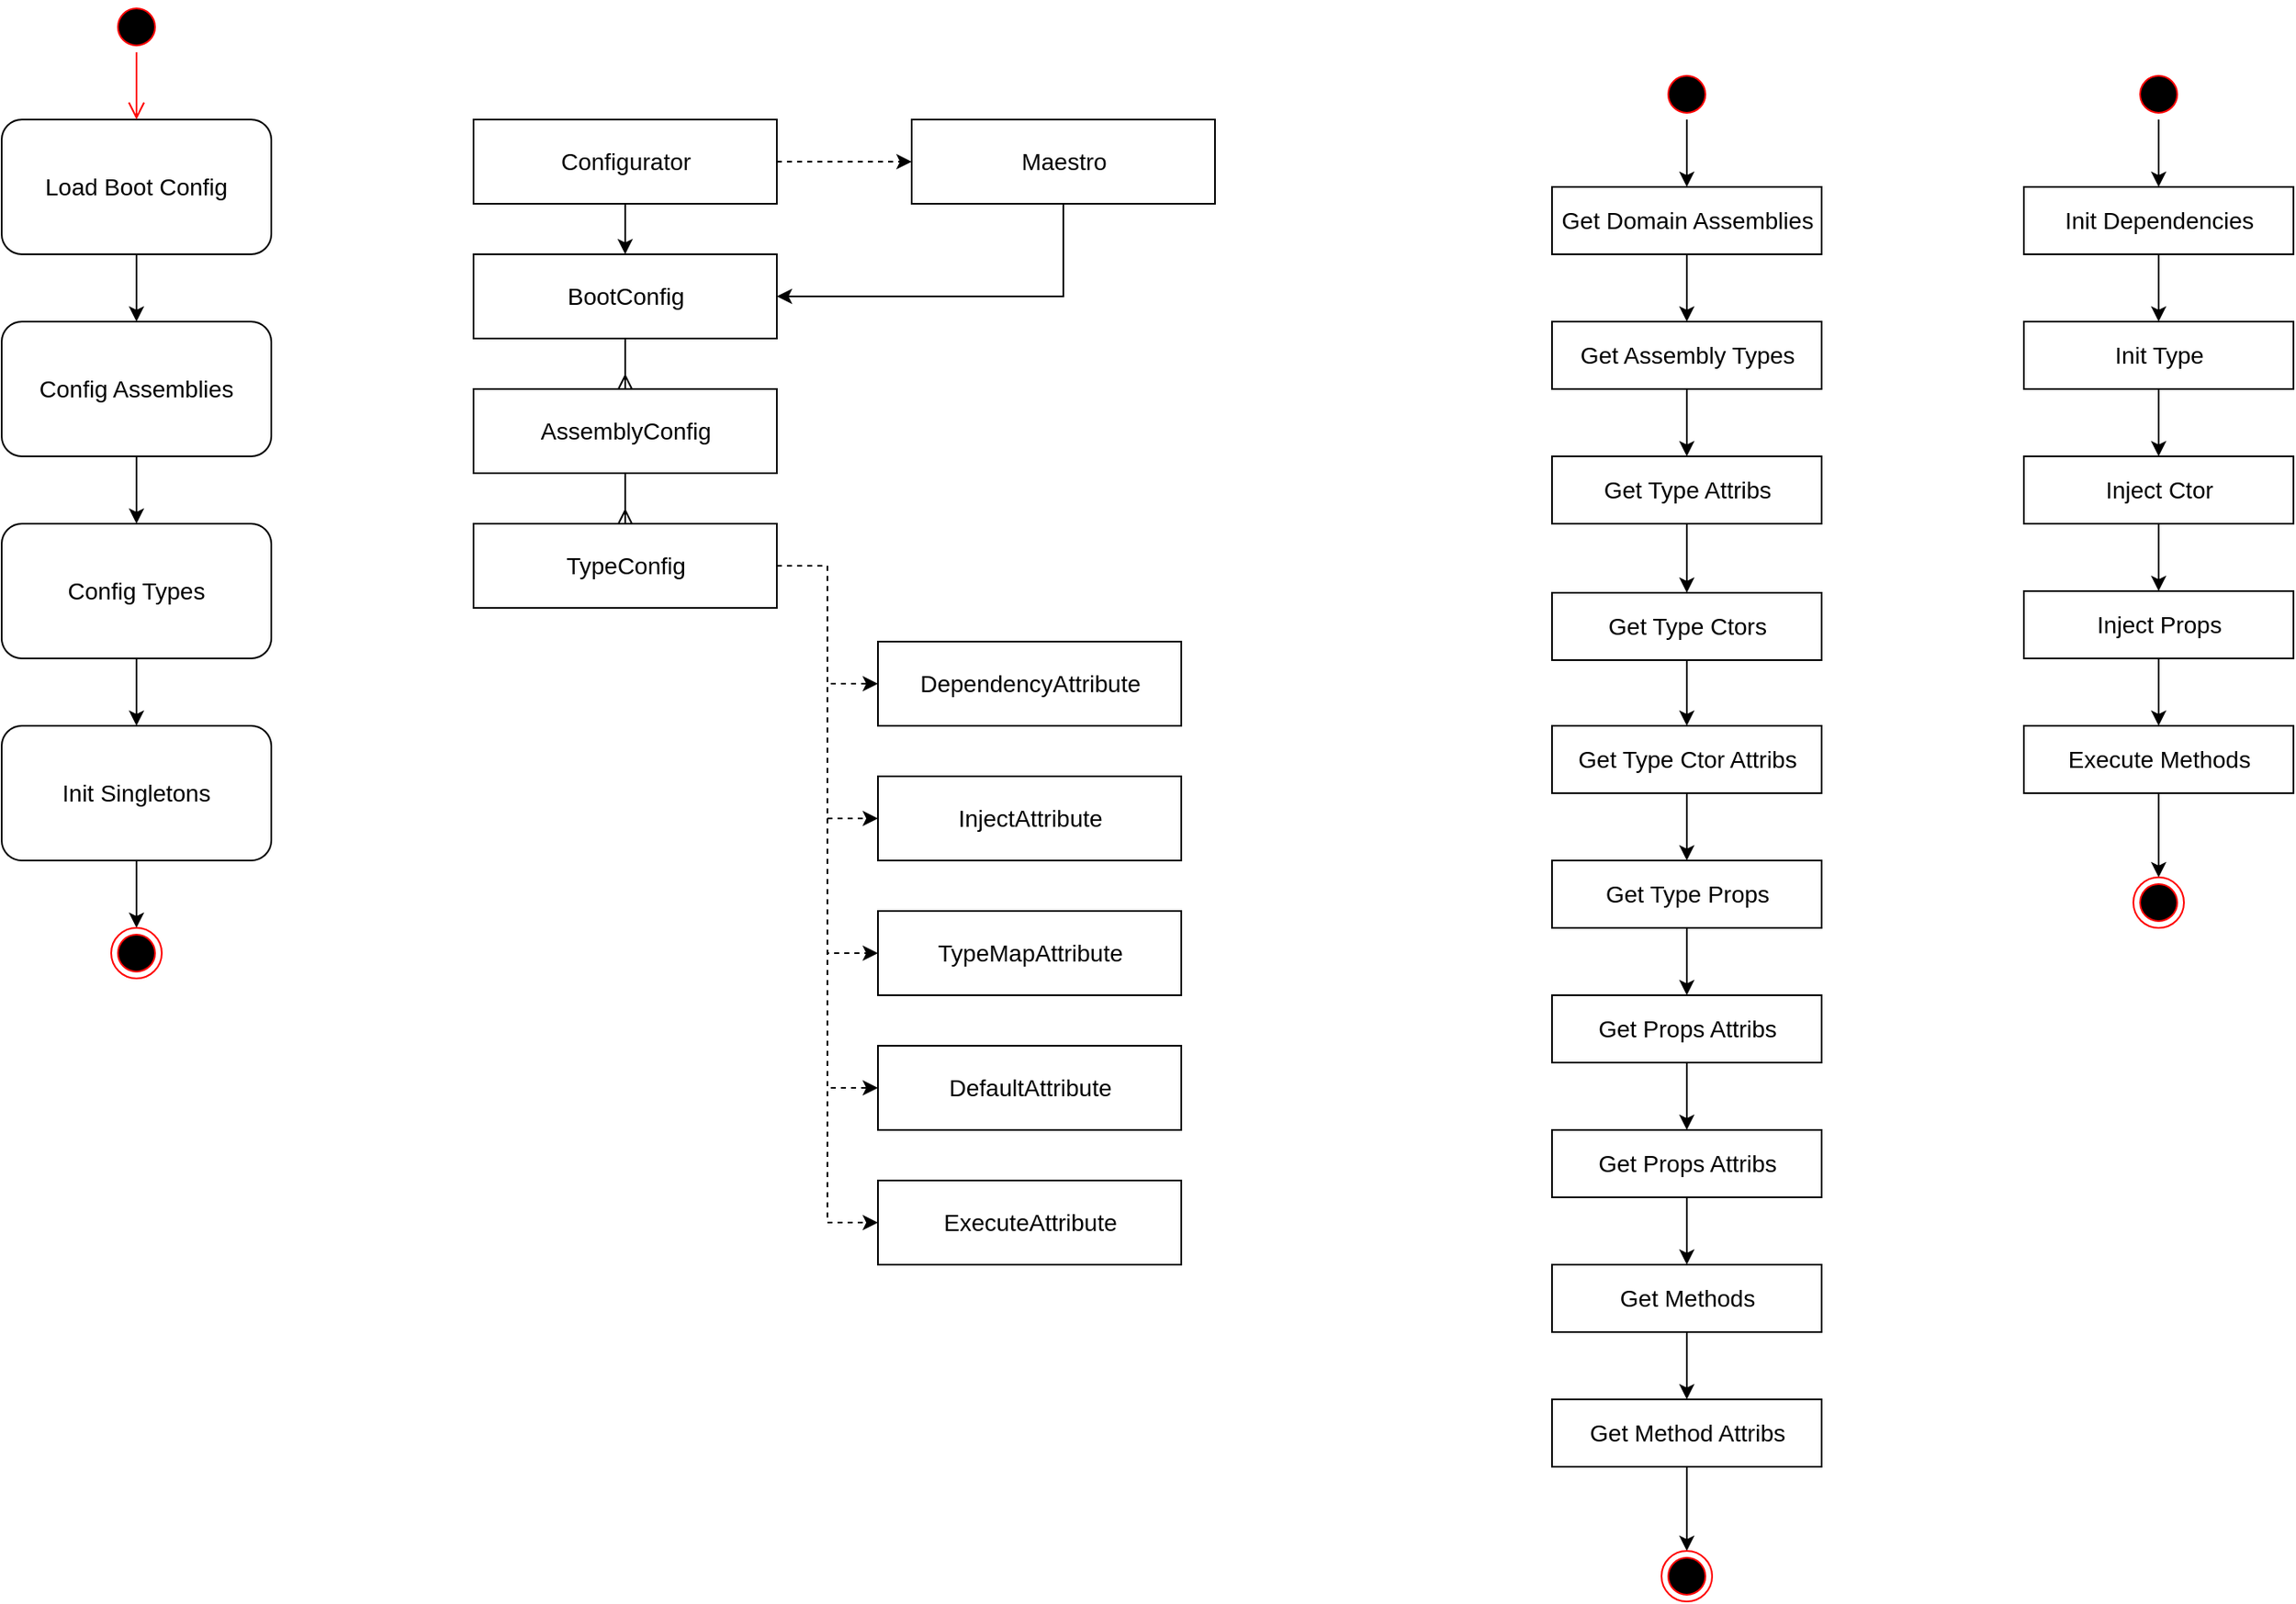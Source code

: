 <mxfile version="13.3.9" type="device"><diagram id="C5RBs43oDa-KdzZeNtuy" name="Tech Design"><mxGraphModel dx="1148" dy="864" grid="1" gridSize="10" guides="1" tooltips="1" connect="1" arrows="1" fold="1" page="1" pageScale="1" pageWidth="827" pageHeight="1169" math="0" shadow="0"><root><mxCell id="WIyWlLk6GJQsqaUBKTNV-0"/><mxCell id="WIyWlLk6GJQsqaUBKTNV-1" parent="WIyWlLk6GJQsqaUBKTNV-0"/><mxCell id="_qIZmWr_ZqWUP5LdU0Kv-11" style="edgeStyle=orthogonalEdgeStyle;rounded=0;orthogonalLoop=1;jettySize=auto;html=1;entryX=0.5;entryY=0;entryDx=0;entryDy=0;fontSize=14;" parent="WIyWlLk6GJQsqaUBKTNV-1" source="_qIZmWr_ZqWUP5LdU0Kv-3" target="_qIZmWr_ZqWUP5LdU0Kv-10" edge="1"><mxGeometry relative="1" as="geometry"/></mxCell><mxCell id="_qIZmWr_ZqWUP5LdU0Kv-3" value="Load Boot Config" style="rounded=1;whiteSpace=wrap;html=1;fontSize=14;" parent="WIyWlLk6GJQsqaUBKTNV-1" vertex="1"><mxGeometry x="240" y="160" width="160" height="80" as="geometry"/></mxCell><mxCell id="_qIZmWr_ZqWUP5LdU0Kv-14" style="edgeStyle=orthogonalEdgeStyle;rounded=0;orthogonalLoop=1;jettySize=auto;html=1;fontSize=14;" parent="WIyWlLk6GJQsqaUBKTNV-1" source="_qIZmWr_ZqWUP5LdU0Kv-10" target="_qIZmWr_ZqWUP5LdU0Kv-13" edge="1"><mxGeometry relative="1" as="geometry"/></mxCell><mxCell id="_qIZmWr_ZqWUP5LdU0Kv-10" value="Config Assemblies" style="rounded=1;whiteSpace=wrap;html=1;fontSize=14;" parent="WIyWlLk6GJQsqaUBKTNV-1" vertex="1"><mxGeometry x="240" y="280" width="160" height="80" as="geometry"/></mxCell><mxCell id="_qIZmWr_ZqWUP5LdU0Kv-16" style="edgeStyle=orthogonalEdgeStyle;rounded=0;orthogonalLoop=1;jettySize=auto;html=1;fontSize=12;" parent="WIyWlLk6GJQsqaUBKTNV-1" source="_qIZmWr_ZqWUP5LdU0Kv-13" target="_qIZmWr_ZqWUP5LdU0Kv-15" edge="1"><mxGeometry relative="1" as="geometry"/></mxCell><mxCell id="_qIZmWr_ZqWUP5LdU0Kv-13" value="Config Types" style="rounded=1;whiteSpace=wrap;html=1;fontSize=14;" parent="WIyWlLk6GJQsqaUBKTNV-1" vertex="1"><mxGeometry x="240" y="400" width="160" height="80" as="geometry"/></mxCell><mxCell id="_qIZmWr_ZqWUP5LdU0Kv-50" style="edgeStyle=orthogonalEdgeStyle;rounded=0;orthogonalLoop=1;jettySize=auto;html=1;entryX=0.5;entryY=0;entryDx=0;entryDy=0;endArrow=classic;endFill=1;fontSize=14;" parent="WIyWlLk6GJQsqaUBKTNV-1" source="_qIZmWr_ZqWUP5LdU0Kv-15" target="_qIZmWr_ZqWUP5LdU0Kv-47" edge="1"><mxGeometry relative="1" as="geometry"/></mxCell><mxCell id="_qIZmWr_ZqWUP5LdU0Kv-15" value="Init Singletons" style="rounded=1;whiteSpace=wrap;html=1;fontSize=14;" parent="WIyWlLk6GJQsqaUBKTNV-1" vertex="1"><mxGeometry x="240" y="520" width="160" height="80" as="geometry"/></mxCell><mxCell id="_qIZmWr_ZqWUP5LdU0Kv-27" style="edgeStyle=orthogonalEdgeStyle;rounded=0;orthogonalLoop=1;jettySize=auto;html=1;fontSize=14;" parent="WIyWlLk6GJQsqaUBKTNV-1" source="_qIZmWr_ZqWUP5LdU0Kv-25" target="_qIZmWr_ZqWUP5LdU0Kv-26" edge="1"><mxGeometry relative="1" as="geometry"/></mxCell><mxCell id="_qIZmWr_ZqWUP5LdU0Kv-38" style="edgeStyle=orthogonalEdgeStyle;rounded=0;orthogonalLoop=1;jettySize=auto;html=1;dashed=1;endArrow=classic;endFill=1;fontSize=14;" parent="WIyWlLk6GJQsqaUBKTNV-1" source="_qIZmWr_ZqWUP5LdU0Kv-25" target="_qIZmWr_ZqWUP5LdU0Kv-35" edge="1"><mxGeometry relative="1" as="geometry"/></mxCell><mxCell id="_qIZmWr_ZqWUP5LdU0Kv-25" value="Configurator" style="html=1;fontSize=14;" parent="WIyWlLk6GJQsqaUBKTNV-1" vertex="1"><mxGeometry x="520" y="160" width="180" height="50" as="geometry"/></mxCell><mxCell id="_qIZmWr_ZqWUP5LdU0Kv-33" style="edgeStyle=orthogonalEdgeStyle;rounded=0;orthogonalLoop=1;jettySize=auto;html=1;fontSize=14;endArrow=ERmany;endFill=0;" parent="WIyWlLk6GJQsqaUBKTNV-1" source="_qIZmWr_ZqWUP5LdU0Kv-26" target="_qIZmWr_ZqWUP5LdU0Kv-28" edge="1"><mxGeometry relative="1" as="geometry"/></mxCell><mxCell id="_qIZmWr_ZqWUP5LdU0Kv-26" value="BootConfig" style="html=1;fontSize=14;" parent="WIyWlLk6GJQsqaUBKTNV-1" vertex="1"><mxGeometry x="520" y="240" width="180" height="50" as="geometry"/></mxCell><mxCell id="_qIZmWr_ZqWUP5LdU0Kv-31" style="edgeStyle=orthogonalEdgeStyle;rounded=0;orthogonalLoop=1;jettySize=auto;html=1;fontSize=14;endArrow=ERmany;endFill=0;" parent="WIyWlLk6GJQsqaUBKTNV-1" source="_qIZmWr_ZqWUP5LdU0Kv-28" target="_qIZmWr_ZqWUP5LdU0Kv-30" edge="1"><mxGeometry relative="1" as="geometry"/></mxCell><mxCell id="_qIZmWr_ZqWUP5LdU0Kv-28" value="AssemblyConfig" style="html=1;fontSize=14;" parent="WIyWlLk6GJQsqaUBKTNV-1" vertex="1"><mxGeometry x="520" y="320" width="180" height="50" as="geometry"/></mxCell><mxCell id="_qIZmWr_ZqWUP5LdU0Kv-41" style="edgeStyle=orthogonalEdgeStyle;rounded=0;orthogonalLoop=1;jettySize=auto;html=1;entryX=0;entryY=0.5;entryDx=0;entryDy=0;dashed=1;endArrow=classic;endFill=1;fontSize=14;" parent="WIyWlLk6GJQsqaUBKTNV-1" source="_qIZmWr_ZqWUP5LdU0Kv-30" target="_qIZmWr_ZqWUP5LdU0Kv-39" edge="1"><mxGeometry relative="1" as="geometry"/></mxCell><mxCell id="_qIZmWr_ZqWUP5LdU0Kv-42" style="edgeStyle=orthogonalEdgeStyle;rounded=0;orthogonalLoop=1;jettySize=auto;html=1;entryX=0;entryY=0.5;entryDx=0;entryDy=0;dashed=1;endArrow=classic;endFill=1;fontSize=14;" parent="WIyWlLk6GJQsqaUBKTNV-1" source="_qIZmWr_ZqWUP5LdU0Kv-30" target="_qIZmWr_ZqWUP5LdU0Kv-40" edge="1"><mxGeometry relative="1" as="geometry"/></mxCell><mxCell id="IL0kS-rD7hSI8A25Xy9P-1" style="edgeStyle=orthogonalEdgeStyle;rounded=0;orthogonalLoop=1;jettySize=auto;html=1;entryX=0;entryY=0.5;entryDx=0;entryDy=0;dashed=1;" edge="1" parent="WIyWlLk6GJQsqaUBKTNV-1" source="_qIZmWr_ZqWUP5LdU0Kv-30" target="IL0kS-rD7hSI8A25Xy9P-0"><mxGeometry relative="1" as="geometry"/></mxCell><mxCell id="IL0kS-rD7hSI8A25Xy9P-3" style="edgeStyle=orthogonalEdgeStyle;rounded=0;orthogonalLoop=1;jettySize=auto;html=1;entryX=0;entryY=0.5;entryDx=0;entryDy=0;dashed=1;" edge="1" parent="WIyWlLk6GJQsqaUBKTNV-1" source="_qIZmWr_ZqWUP5LdU0Kv-30" target="IL0kS-rD7hSI8A25Xy9P-2"><mxGeometry relative="1" as="geometry"/></mxCell><mxCell id="IL0kS-rD7hSI8A25Xy9P-5" style="edgeStyle=orthogonalEdgeStyle;rounded=0;orthogonalLoop=1;jettySize=auto;html=1;entryX=0;entryY=0.5;entryDx=0;entryDy=0;dashed=1;" edge="1" parent="WIyWlLk6GJQsqaUBKTNV-1" source="_qIZmWr_ZqWUP5LdU0Kv-30" target="IL0kS-rD7hSI8A25Xy9P-4"><mxGeometry relative="1" as="geometry"/></mxCell><mxCell id="_qIZmWr_ZqWUP5LdU0Kv-30" value="TypeConfig" style="html=1;fontSize=14;" parent="WIyWlLk6GJQsqaUBKTNV-1" vertex="1"><mxGeometry x="520" y="400" width="180" height="50" as="geometry"/></mxCell><mxCell id="_qIZmWr_ZqWUP5LdU0Kv-36" style="edgeStyle=orthogonalEdgeStyle;rounded=0;orthogonalLoop=1;jettySize=auto;html=1;entryX=1;entryY=0.5;entryDx=0;entryDy=0;endArrow=classic;endFill=1;fontSize=14;exitX=0.5;exitY=1;exitDx=0;exitDy=0;" parent="WIyWlLk6GJQsqaUBKTNV-1" source="_qIZmWr_ZqWUP5LdU0Kv-35" target="_qIZmWr_ZqWUP5LdU0Kv-26" edge="1"><mxGeometry relative="1" as="geometry"/></mxCell><mxCell id="_qIZmWr_ZqWUP5LdU0Kv-35" value="Maestro" style="html=1;fontSize=14;" parent="WIyWlLk6GJQsqaUBKTNV-1" vertex="1"><mxGeometry x="780" y="160" width="180" height="50" as="geometry"/></mxCell><mxCell id="_qIZmWr_ZqWUP5LdU0Kv-39" value="DependencyAttribute" style="html=1;fontSize=14;" parent="WIyWlLk6GJQsqaUBKTNV-1" vertex="1"><mxGeometry x="760" y="470" width="180" height="50" as="geometry"/></mxCell><mxCell id="_qIZmWr_ZqWUP5LdU0Kv-40" value="InjectAttribute" style="html=1;fontSize=14;" parent="WIyWlLk6GJQsqaUBKTNV-1" vertex="1"><mxGeometry x="760" y="550" width="180" height="50" as="geometry"/></mxCell><mxCell id="_qIZmWr_ZqWUP5LdU0Kv-45" value="" style="ellipse;html=1;shape=startState;fillColor=#000000;strokeColor=#ff0000;fontSize=14;" parent="WIyWlLk6GJQsqaUBKTNV-1" vertex="1"><mxGeometry x="305" y="90" width="30" height="30" as="geometry"/></mxCell><mxCell id="_qIZmWr_ZqWUP5LdU0Kv-46" value="" style="edgeStyle=orthogonalEdgeStyle;html=1;verticalAlign=bottom;endArrow=open;endSize=8;strokeColor=#ff0000;fontSize=14;entryX=0.5;entryY=0;entryDx=0;entryDy=0;" parent="WIyWlLk6GJQsqaUBKTNV-1" source="_qIZmWr_ZqWUP5LdU0Kv-45" target="_qIZmWr_ZqWUP5LdU0Kv-3" edge="1"><mxGeometry relative="1" as="geometry"><mxPoint x="320" as="targetPoint"/></mxGeometry></mxCell><mxCell id="_qIZmWr_ZqWUP5LdU0Kv-47" value="" style="ellipse;html=1;shape=endState;fillColor=#000000;strokeColor=#ff0000;fontSize=14;" parent="WIyWlLk6GJQsqaUBKTNV-1" vertex="1"><mxGeometry x="305" y="640" width="30" height="30" as="geometry"/></mxCell><mxCell id="IL0kS-rD7hSI8A25Xy9P-0" value="TypeMapAttribute" style="html=1;fontSize=14;" vertex="1" parent="WIyWlLk6GJQsqaUBKTNV-1"><mxGeometry x="760" y="630" width="180" height="50" as="geometry"/></mxCell><mxCell id="IL0kS-rD7hSI8A25Xy9P-2" value="DefaultAttribute" style="html=1;fontSize=14;" vertex="1" parent="WIyWlLk6GJQsqaUBKTNV-1"><mxGeometry x="760" y="710" width="180" height="50" as="geometry"/></mxCell><mxCell id="IL0kS-rD7hSI8A25Xy9P-4" value="ExecuteAttribute" style="html=1;fontSize=14;" vertex="1" parent="WIyWlLk6GJQsqaUBKTNV-1"><mxGeometry x="760" y="790" width="180" height="50" as="geometry"/></mxCell><mxCell id="IL0kS-rD7hSI8A25Xy9P-12" style="edgeStyle=orthogonalEdgeStyle;rounded=0;orthogonalLoop=1;jettySize=auto;html=1;entryX=0.5;entryY=0;entryDx=0;entryDy=0;" edge="1" parent="WIyWlLk6GJQsqaUBKTNV-1" source="IL0kS-rD7hSI8A25Xy9P-6" target="IL0kS-rD7hSI8A25Xy9P-10"><mxGeometry relative="1" as="geometry"/></mxCell><mxCell id="IL0kS-rD7hSI8A25Xy9P-6" value="" style="ellipse;html=1;shape=startState;fillColor=#000000;strokeColor=#ff0000;" vertex="1" parent="WIyWlLk6GJQsqaUBKTNV-1"><mxGeometry x="1225" y="130" width="30" height="30" as="geometry"/></mxCell><mxCell id="IL0kS-rD7hSI8A25Xy9P-20" style="edgeStyle=orthogonalEdgeStyle;rounded=0;orthogonalLoop=1;jettySize=auto;html=1;exitX=0.5;exitY=1;exitDx=0;exitDy=0;" edge="1" parent="WIyWlLk6GJQsqaUBKTNV-1" source="IL0kS-rD7hSI8A25Xy9P-8" target="IL0kS-rD7hSI8A25Xy9P-17"><mxGeometry relative="1" as="geometry"><mxPoint x="1240" y="408" as="sourcePoint"/></mxGeometry></mxCell><mxCell id="IL0kS-rD7hSI8A25Xy9P-8" value="Get Type Attribs" style="html=1;fontSize=14;" vertex="1" parent="WIyWlLk6GJQsqaUBKTNV-1"><mxGeometry x="1160" y="360" width="160" height="40" as="geometry"/></mxCell><mxCell id="IL0kS-rD7hSI8A25Xy9P-24" style="edgeStyle=orthogonalEdgeStyle;rounded=0;orthogonalLoop=1;jettySize=auto;html=1;entryX=0.5;entryY=0;entryDx=0;entryDy=0;" edge="1" parent="WIyWlLk6GJQsqaUBKTNV-1" source="IL0kS-rD7hSI8A25Xy9P-9" target="IL0kS-rD7hSI8A25Xy9P-22"><mxGeometry relative="1" as="geometry"/></mxCell><mxCell id="IL0kS-rD7hSI8A25Xy9P-9" value="Get Type Ctor Attribs" style="html=1;fontSize=14;" vertex="1" parent="WIyWlLk6GJQsqaUBKTNV-1"><mxGeometry x="1160" y="520" width="160" height="40" as="geometry"/></mxCell><mxCell id="IL0kS-rD7hSI8A25Xy9P-13" style="edgeStyle=orthogonalEdgeStyle;rounded=0;orthogonalLoop=1;jettySize=auto;html=1;entryX=0.5;entryY=0;entryDx=0;entryDy=0;" edge="1" parent="WIyWlLk6GJQsqaUBKTNV-1" source="IL0kS-rD7hSI8A25Xy9P-10" target="IL0kS-rD7hSI8A25Xy9P-11"><mxGeometry relative="1" as="geometry"/></mxCell><mxCell id="IL0kS-rD7hSI8A25Xy9P-10" value="Get Domain Assemblies" style="html=1;fontSize=14;" vertex="1" parent="WIyWlLk6GJQsqaUBKTNV-1"><mxGeometry x="1160" y="200" width="160" height="40" as="geometry"/></mxCell><mxCell id="IL0kS-rD7hSI8A25Xy9P-16" style="edgeStyle=orthogonalEdgeStyle;rounded=0;orthogonalLoop=1;jettySize=auto;html=1;" edge="1" parent="WIyWlLk6GJQsqaUBKTNV-1" source="IL0kS-rD7hSI8A25Xy9P-11" target="IL0kS-rD7hSI8A25Xy9P-8"><mxGeometry relative="1" as="geometry"/></mxCell><mxCell id="IL0kS-rD7hSI8A25Xy9P-11" value="Get Assembly Types" style="html=1;fontSize=14;" vertex="1" parent="WIyWlLk6GJQsqaUBKTNV-1"><mxGeometry x="1160" y="280" width="160" height="40" as="geometry"/></mxCell><mxCell id="IL0kS-rD7hSI8A25Xy9P-21" style="edgeStyle=orthogonalEdgeStyle;rounded=0;orthogonalLoop=1;jettySize=auto;html=1;" edge="1" parent="WIyWlLk6GJQsqaUBKTNV-1" source="IL0kS-rD7hSI8A25Xy9P-17" target="IL0kS-rD7hSI8A25Xy9P-9"><mxGeometry relative="1" as="geometry"/></mxCell><mxCell id="IL0kS-rD7hSI8A25Xy9P-17" value="Get Type Ctors" style="html=1;fontSize=14;" vertex="1" parent="WIyWlLk6GJQsqaUBKTNV-1"><mxGeometry x="1160" y="441" width="160" height="40" as="geometry"/></mxCell><mxCell id="IL0kS-rD7hSI8A25Xy9P-26" style="edgeStyle=orthogonalEdgeStyle;rounded=0;orthogonalLoop=1;jettySize=auto;html=1;entryX=0.5;entryY=0;entryDx=0;entryDy=0;" edge="1" parent="WIyWlLk6GJQsqaUBKTNV-1" source="IL0kS-rD7hSI8A25Xy9P-22" target="IL0kS-rD7hSI8A25Xy9P-25"><mxGeometry relative="1" as="geometry"/></mxCell><mxCell id="IL0kS-rD7hSI8A25Xy9P-22" value="Get Type Props" style="html=1;fontSize=14;" vertex="1" parent="WIyWlLk6GJQsqaUBKTNV-1"><mxGeometry x="1160" y="600" width="160" height="40" as="geometry"/></mxCell><mxCell id="IL0kS-rD7hSI8A25Xy9P-28" style="edgeStyle=orthogonalEdgeStyle;rounded=0;orthogonalLoop=1;jettySize=auto;html=1;entryX=0.5;entryY=0;entryDx=0;entryDy=0;" edge="1" parent="WIyWlLk6GJQsqaUBKTNV-1" source="IL0kS-rD7hSI8A25Xy9P-25" target="IL0kS-rD7hSI8A25Xy9P-27"><mxGeometry relative="1" as="geometry"/></mxCell><mxCell id="IL0kS-rD7hSI8A25Xy9P-25" value="Get Props Attribs" style="html=1;fontSize=14;" vertex="1" parent="WIyWlLk6GJQsqaUBKTNV-1"><mxGeometry x="1160" y="680" width="160" height="40" as="geometry"/></mxCell><mxCell id="IL0kS-rD7hSI8A25Xy9P-30" style="edgeStyle=orthogonalEdgeStyle;rounded=0;orthogonalLoop=1;jettySize=auto;html=1;" edge="1" parent="WIyWlLk6GJQsqaUBKTNV-1" source="IL0kS-rD7hSI8A25Xy9P-27" target="IL0kS-rD7hSI8A25Xy9P-29"><mxGeometry relative="1" as="geometry"/></mxCell><mxCell id="IL0kS-rD7hSI8A25Xy9P-27" value="Get Props Attribs" style="html=1;fontSize=14;" vertex="1" parent="WIyWlLk6GJQsqaUBKTNV-1"><mxGeometry x="1160" y="760" width="160" height="40" as="geometry"/></mxCell><mxCell id="IL0kS-rD7hSI8A25Xy9P-32" style="edgeStyle=orthogonalEdgeStyle;rounded=0;orthogonalLoop=1;jettySize=auto;html=1;" edge="1" parent="WIyWlLk6GJQsqaUBKTNV-1" source="IL0kS-rD7hSI8A25Xy9P-29" target="IL0kS-rD7hSI8A25Xy9P-31"><mxGeometry relative="1" as="geometry"/></mxCell><mxCell id="IL0kS-rD7hSI8A25Xy9P-29" value="Get Methods" style="html=1;fontSize=14;" vertex="1" parent="WIyWlLk6GJQsqaUBKTNV-1"><mxGeometry x="1160" y="840" width="160" height="40" as="geometry"/></mxCell><mxCell id="IL0kS-rD7hSI8A25Xy9P-34" style="edgeStyle=orthogonalEdgeStyle;rounded=0;orthogonalLoop=1;jettySize=auto;html=1;entryX=0.5;entryY=0;entryDx=0;entryDy=0;" edge="1" parent="WIyWlLk6GJQsqaUBKTNV-1" source="IL0kS-rD7hSI8A25Xy9P-31" target="IL0kS-rD7hSI8A25Xy9P-33"><mxGeometry relative="1" as="geometry"/></mxCell><mxCell id="IL0kS-rD7hSI8A25Xy9P-31" value="Get Method Attribs" style="html=1;fontSize=14;" vertex="1" parent="WIyWlLk6GJQsqaUBKTNV-1"><mxGeometry x="1160" y="920" width="160" height="40" as="geometry"/></mxCell><mxCell id="IL0kS-rD7hSI8A25Xy9P-33" value="" style="ellipse;html=1;shape=endState;fillColor=#000000;strokeColor=#ff0000;" vertex="1" parent="WIyWlLk6GJQsqaUBKTNV-1"><mxGeometry x="1225" y="1010" width="30" height="30" as="geometry"/></mxCell><mxCell id="IL0kS-rD7hSI8A25Xy9P-35" style="edgeStyle=orthogonalEdgeStyle;rounded=0;orthogonalLoop=1;jettySize=auto;html=1;entryX=0.5;entryY=0;entryDx=0;entryDy=0;" edge="1" source="IL0kS-rD7hSI8A25Xy9P-36" target="IL0kS-rD7hSI8A25Xy9P-37" parent="WIyWlLk6GJQsqaUBKTNV-1"><mxGeometry relative="1" as="geometry"/></mxCell><mxCell id="IL0kS-rD7hSI8A25Xy9P-36" value="" style="ellipse;html=1;shape=startState;fillColor=#000000;strokeColor=#ff0000;" vertex="1" parent="WIyWlLk6GJQsqaUBKTNV-1"><mxGeometry x="1505" y="130" width="30" height="30" as="geometry"/></mxCell><mxCell id="IL0kS-rD7hSI8A25Xy9P-42" style="edgeStyle=orthogonalEdgeStyle;rounded=0;orthogonalLoop=1;jettySize=auto;html=1;entryX=0.5;entryY=0;entryDx=0;entryDy=0;" edge="1" parent="WIyWlLk6GJQsqaUBKTNV-1" source="IL0kS-rD7hSI8A25Xy9P-37" target="IL0kS-rD7hSI8A25Xy9P-38"><mxGeometry relative="1" as="geometry"/></mxCell><mxCell id="IL0kS-rD7hSI8A25Xy9P-37" value="Init Dependencies" style="html=1;fontSize=14;" vertex="1" parent="WIyWlLk6GJQsqaUBKTNV-1"><mxGeometry x="1440" y="200" width="160" height="40" as="geometry"/></mxCell><mxCell id="IL0kS-rD7hSI8A25Xy9P-43" style="edgeStyle=orthogonalEdgeStyle;rounded=0;orthogonalLoop=1;jettySize=auto;html=1;entryX=0.5;entryY=0;entryDx=0;entryDy=0;" edge="1" parent="WIyWlLk6GJQsqaUBKTNV-1" source="IL0kS-rD7hSI8A25Xy9P-38" target="IL0kS-rD7hSI8A25Xy9P-39"><mxGeometry relative="1" as="geometry"/></mxCell><mxCell id="IL0kS-rD7hSI8A25Xy9P-38" value="Init Type" style="html=1;fontSize=14;" vertex="1" parent="WIyWlLk6GJQsqaUBKTNV-1"><mxGeometry x="1440" y="280" width="160" height="40" as="geometry"/></mxCell><mxCell id="IL0kS-rD7hSI8A25Xy9P-44" style="edgeStyle=orthogonalEdgeStyle;rounded=0;orthogonalLoop=1;jettySize=auto;html=1;exitX=0.5;exitY=1;exitDx=0;exitDy=0;entryX=0.5;entryY=0;entryDx=0;entryDy=0;" edge="1" parent="WIyWlLk6GJQsqaUBKTNV-1" source="IL0kS-rD7hSI8A25Xy9P-39" target="IL0kS-rD7hSI8A25Xy9P-40"><mxGeometry relative="1" as="geometry"/></mxCell><mxCell id="IL0kS-rD7hSI8A25Xy9P-39" value="Inject Ctor" style="html=1;fontSize=14;" vertex="1" parent="WIyWlLk6GJQsqaUBKTNV-1"><mxGeometry x="1440" y="360" width="160" height="40" as="geometry"/></mxCell><mxCell id="IL0kS-rD7hSI8A25Xy9P-45" style="edgeStyle=orthogonalEdgeStyle;rounded=0;orthogonalLoop=1;jettySize=auto;html=1;entryX=0.5;entryY=0;entryDx=0;entryDy=0;" edge="1" parent="WIyWlLk6GJQsqaUBKTNV-1" source="IL0kS-rD7hSI8A25Xy9P-40" target="IL0kS-rD7hSI8A25Xy9P-41"><mxGeometry relative="1" as="geometry"/></mxCell><mxCell id="IL0kS-rD7hSI8A25Xy9P-40" value="Inject Props" style="html=1;fontSize=14;" vertex="1" parent="WIyWlLk6GJQsqaUBKTNV-1"><mxGeometry x="1440" y="440" width="160" height="40" as="geometry"/></mxCell><mxCell id="IL0kS-rD7hSI8A25Xy9P-48" style="edgeStyle=orthogonalEdgeStyle;rounded=0;orthogonalLoop=1;jettySize=auto;html=1;" edge="1" parent="WIyWlLk6GJQsqaUBKTNV-1" source="IL0kS-rD7hSI8A25Xy9P-41" target="IL0kS-rD7hSI8A25Xy9P-46"><mxGeometry relative="1" as="geometry"/></mxCell><mxCell id="IL0kS-rD7hSI8A25Xy9P-41" value="Execute Methods" style="html=1;fontSize=14;" vertex="1" parent="WIyWlLk6GJQsqaUBKTNV-1"><mxGeometry x="1440" y="520" width="160" height="40" as="geometry"/></mxCell><mxCell id="IL0kS-rD7hSI8A25Xy9P-46" value="" style="ellipse;html=1;shape=endState;fillColor=#000000;strokeColor=#ff0000;" vertex="1" parent="WIyWlLk6GJQsqaUBKTNV-1"><mxGeometry x="1505" y="610" width="30" height="30" as="geometry"/></mxCell></root></mxGraphModel></diagram></mxfile>